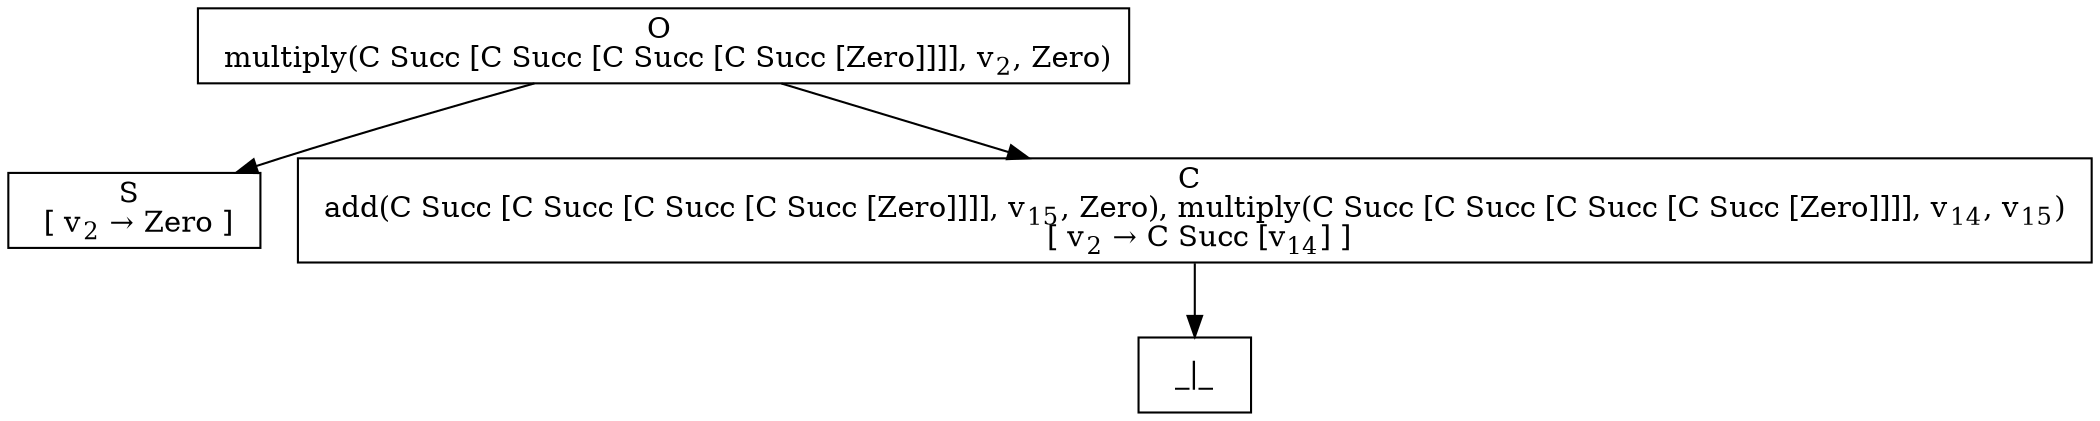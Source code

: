 digraph {
    graph [rankdir=TB
          ,bgcolor=transparent];
    node [shape=box
         ,fillcolor=white
         ,style=filled];
    0 [label=<O <BR/> multiply(C Succ [C Succ [C Succ [C Succ [Zero]]]], v<SUB>2</SUB>, Zero)>];
    1 [label=<S <BR/>  [ v<SUB>2</SUB> &rarr; Zero ] >];
    2 [label=<C <BR/> add(C Succ [C Succ [C Succ [C Succ [Zero]]]], v<SUB>15</SUB>, Zero), multiply(C Succ [C Succ [C Succ [C Succ [Zero]]]], v<SUB>14</SUB>, v<SUB>15</SUB>) <BR/>  [ v<SUB>2</SUB> &rarr; C Succ [v<SUB>14</SUB>] ] >];
    3 [label=<_|_>];
    0 -> 1 [label=""];
    0 -> 2 [label=""];
    2 -> 3 [label=""];
}